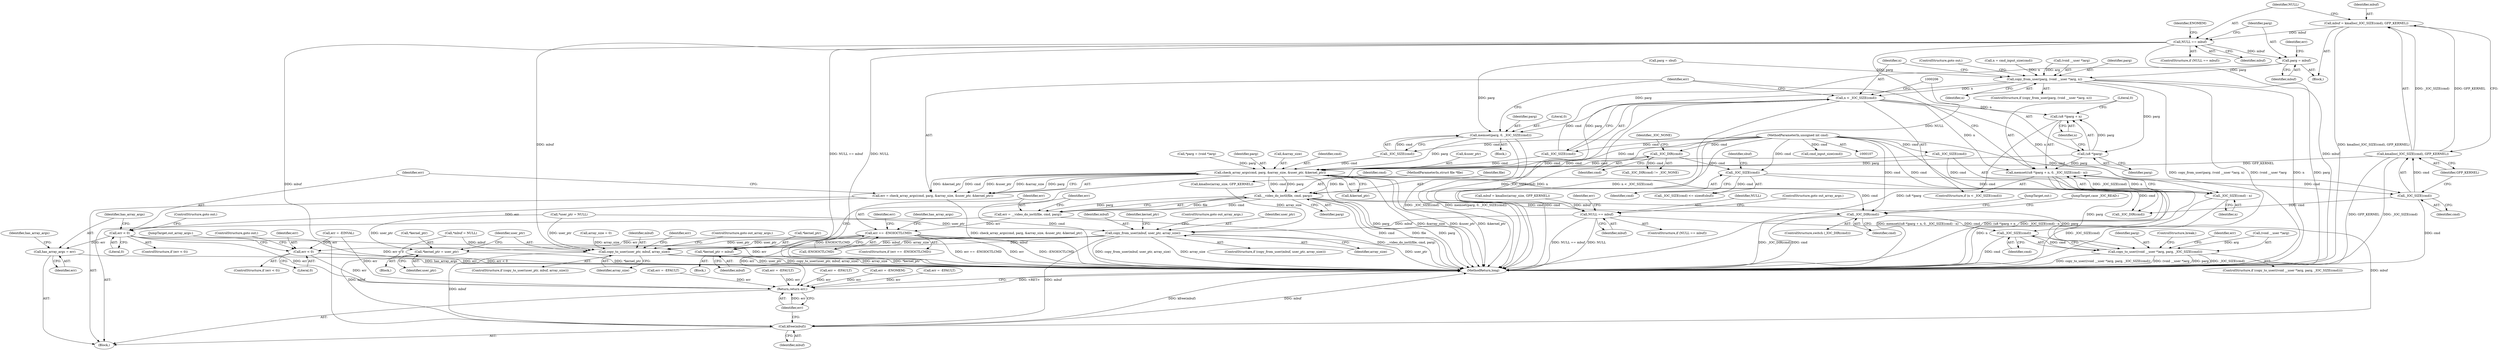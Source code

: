 digraph "1_linux_fc0a80798576f80ca10b3f6c9c7097f12fd1d64e@API" {
"1000159" [label="(Call,mbuf = kmalloc(_IOC_SIZE(cmd), GFP_KERNEL))"];
"1000161" [label="(Call,kmalloc(_IOC_SIZE(cmd), GFP_KERNEL))"];
"1000162" [label="(Call,_IOC_SIZE(cmd))"];
"1000149" [label="(Call,_IOC_SIZE(cmd))"];
"1000143" [label="(Call,_IOC_DIR(cmd))"];
"1000109" [label="(MethodParameterIn,unsigned int cmd)"];
"1000166" [label="(Call,NULL == mbuf)"];
"1000172" [label="(Call,parg = mbuf)"];
"1000191" [label="(Call,copy_from_user(parg, (void __user *)arg, n))"];
"1000199" [label="(Call,n < _IOC_SIZE(cmd))"];
"1000203" [label="(Call,memset((u8 *)parg + n, 0, _IOC_SIZE(cmd) - n))"];
"1000204" [label="(Call,(u8 *)parg + n)"];
"1000210" [label="(Call,_IOC_SIZE(cmd) - n)"];
"1000205" [label="(Call,(u8 *)parg)"];
"1000223" [label="(Call,check_array_args(cmd, parg, &array_size, &user_ptr, &kernel_ptr))"];
"1000221" [label="(Call,err = check_array_args(cmd, parg, &array_size, &user_ptr, &kernel_ptr))"];
"1000233" [label="(Call,err < 0)"];
"1000237" [label="(Call,has_array_args = err)"];
"1000330" [label="(Return,return err;)"];
"1000273" [label="(Call,__video_do_ioctl(file, cmd, parg))"];
"1000271" [label="(Call,err = __video_do_ioctl(file, cmd, parg))"];
"1000278" [label="(Call,err == -ENOIOCTLCMD)"];
"1000304" [label="(Call,err < 0)"];
"1000310" [label="(Call,_IOC_DIR(cmd))"];
"1000320" [label="(Call,_IOC_SIZE(cmd))"];
"1000315" [label="(Call,copy_to_user((void __user *)arg, parg, _IOC_SIZE(cmd)))"];
"1000216" [label="(Call,memset(parg, 0, _IOC_SIZE(cmd)))"];
"1000253" [label="(Call,NULL == mbuf)"];
"1000262" [label="(Call,copy_from_user(mbuf, user_ptr, array_size))"];
"1000267" [label="(Call,*kernel_ptr = mbuf)"];
"1000289" [label="(Call,*kernel_ptr = user_ptr)"];
"1000294" [label="(Call,copy_to_user(user_ptr, mbuf, array_size))"];
"1000328" [label="(Call,kfree(mbuf))"];
"1000204" [label="(Call,(u8 *)parg + n)"];
"1000225" [label="(Identifier,parg)"];
"1000276" [label="(Identifier,parg)"];
"1000172" [label="(Call,parg = mbuf)"];
"1000270" [label="(Identifier,mbuf)"];
"1000234" [label="(Identifier,err)"];
"1000130" [label="(Call,array_size = 0)"];
"1000268" [label="(Call,*kernel_ptr)"];
"1000162" [label="(Call,_IOC_SIZE(cmd))"];
"1000196" [label="(Identifier,n)"];
"1000248" [label="(Call,err = -ENOMEM)"];
"1000314" [label="(ControlStructure,if (copy_to_user((void __user *)arg, parg, _IOC_SIZE(cmd))))"];
"1000242" [label="(Block,)"];
"1000219" [label="(Call,_IOC_SIZE(cmd))"];
"1000175" [label="(Call,err = -EFAULT)"];
"1000271" [label="(Call,err = __video_do_ioctl(file, cmd, parg))"];
"1000198" [label="(ControlStructure,if (n < _IOC_SIZE(cmd)))"];
"1000176" [label="(Identifier,err)"];
"1000215" [label="(Block,)"];
"1000263" [label="(Identifier,mbuf)"];
"1000150" [label="(Identifier,cmd)"];
"1000280" [label="(Call,-ENOIOCTLCMD)"];
"1000253" [label="(Call,NULL == mbuf)"];
"1000188" [label="(Call,cmd_input_size(cmd))"];
"1000181" [label="(Call,_IOC_DIR(cmd))"];
"1000311" [label="(Identifier,cmd)"];
"1000321" [label="(Identifier,cmd)"];
"1000262" [label="(Call,copy_from_user(mbuf, user_ptr, array_size))"];
"1000256" [label="(ControlStructure,goto out_array_args;)"];
"1000226" [label="(Call,&array_size)"];
"1000275" [label="(Identifier,cmd)"];
"1000154" [label="(Call,parg = sbuf)"];
"1000224" [label="(Identifier,cmd)"];
"1000320" [label="(Call,_IOC_SIZE(cmd))"];
"1000152" [label="(Identifier,sbuf)"];
"1000243" [label="(Call,mbuf = kmalloc(array_size, GFP_KERNEL))"];
"1000316" [label="(Call,(void __user *)arg)"];
"1000165" [label="(ControlStructure,if (NULL == mbuf))"];
"1000309" [label="(ControlStructure,switch (_IOC_DIR(cmd)))"];
"1000331" [label="(Identifier,err)"];
"1000207" [label="(Identifier,parg)"];
"1000222" [label="(Identifier,err)"];
"1000279" [label="(Identifier,err)"];
"1000289" [label="(Call,*kernel_ptr = user_ptr)"];
"1000193" [label="(Call,(void __user *)arg)"];
"1000313" [label="(JumpTarget,case _IOC_READ:)"];
"1000216" [label="(Call,memset(parg, 0, _IOC_SIZE(cmd)))"];
"1000148" [label="(Call,_IOC_SIZE(cmd) <= sizeof(sbuf))"];
"1000239" [label="(Identifier,err)"];
"1000319" [label="(Identifier,parg)"];
"1000326" [label="(ControlStructure,break;)"];
"1000145" [label="(Identifier,_IOC_NONE)"];
"1000168" [label="(Identifier,mbuf)"];
"1000161" [label="(Call,kmalloc(_IOC_SIZE(cmd), GFP_KERNEL))"];
"1000304" [label="(Call,err < 0)"];
"1000111" [label="(Block,)"];
"1000269" [label="(Identifier,kernel_ptr)"];
"1000273" [label="(Call,__video_do_ioctl(file, cmd, parg))"];
"1000149" [label="(Call,_IOC_SIZE(cmd))"];
"1000315" [label="(Call,copy_to_user((void __user *)arg, parg, _IOC_SIZE(cmd)))"];
"1000267" [label="(Call,*kernel_ptr = mbuf)"];
"1000163" [label="(Identifier,cmd)"];
"1000108" [label="(MethodParameterIn,struct file *file)"];
"1000203" [label="(Call,memset((u8 *)parg + n, 0, _IOC_SIZE(cmd) - n))"];
"1000297" [label="(Identifier,array_size)"];
"1000328" [label="(Call,kfree(mbuf))"];
"1000191" [label="(Call,copy_from_user(parg, (void __user *)arg, n))"];
"1000327" [label="(JumpTarget,out:)"];
"1000295" [label="(Identifier,user_ptr)"];
"1000192" [label="(Identifier,parg)"];
"1000332" [label="(MethodReturn,long)"];
"1000278" [label="(Call,err == -ENOIOCTLCMD)"];
"1000228" [label="(Call,&user_ptr)"];
"1000236" [label="(ControlStructure,goto out;)"];
"1000230" [label="(Call,&kernel_ptr)"];
"1000277" [label="(ControlStructure,if (err == -ENOIOCTLCMD))"];
"1000233" [label="(Call,err < 0)"];
"1000294" [label="(Call,copy_to_user(user_ptr, mbuf, array_size))"];
"1000282" [label="(Call,err = -EINVAL)"];
"1000158" [label="(Block,)"];
"1000305" [label="(Identifier,err)"];
"1000292" [label="(Identifier,user_ptr)"];
"1000232" [label="(ControlStructure,if (err < 0))"];
"1000274" [label="(Identifier,file)"];
"1000218" [label="(Literal,0)"];
"1000164" [label="(Identifier,GFP_KERNEL)"];
"1000221" [label="(Call,err = check_array_args(cmd, parg, &array_size, &user_ptr, &kernel_ptr))"];
"1000245" [label="(Call,kmalloc(array_size, GFP_KERNEL))"];
"1000171" [label="(Identifier,ENOMEM)"];
"1000266" [label="(ControlStructure,goto out_array_args;)"];
"1000235" [label="(Literal,0)"];
"1000308" [label="(JumpTarget,out_array_args:)"];
"1000238" [label="(Identifier,has_array_args)"];
"1000118" [label="(Call,*parg = (void *)arg)"];
"1000200" [label="(Identifier,n)"];
"1000209" [label="(Literal,0)"];
"1000261" [label="(ControlStructure,if (copy_from_user(mbuf, user_ptr, array_size)))"];
"1000197" [label="(ControlStructure,goto out;)"];
"1000307" [label="(ControlStructure,goto out;)"];
"1000144" [label="(Identifier,cmd)"];
"1000264" [label="(Identifier,user_ptr)"];
"1000166" [label="(Call,NULL == mbuf)"];
"1000272" [label="(Identifier,err)"];
"1000143" [label="(Call,_IOC_DIR(cmd))"];
"1000186" [label="(Call,n = cmd_input_size(cmd))"];
"1000293" [label="(ControlStructure,if (copy_to_user(user_ptr, mbuf, array_size)))"];
"1000190" [label="(ControlStructure,if (copy_from_user(parg, (void __user *)arg, n)))"];
"1000258" [label="(Identifier,err)"];
"1000283" [label="(Identifier,err)"];
"1000306" [label="(Literal,0)"];
"1000160" [label="(Identifier,mbuf)"];
"1000241" [label="(Identifier,has_array_args)"];
"1000223" [label="(Call,check_array_args(cmd, parg, &array_size, &user_ptr, &kernel_ptr))"];
"1000208" [label="(Identifier,n)"];
"1000322" [label="(Call,err = -EFAULT)"];
"1000330" [label="(Return,return err;)"];
"1000211" [label="(Call,_IOC_SIZE(cmd))"];
"1000329" [label="(Identifier,mbuf)"];
"1000296" [label="(Identifier,mbuf)"];
"1000290" [label="(Call,*kernel_ptr)"];
"1000255" [label="(Identifier,mbuf)"];
"1000114" [label="(Call,*mbuf = NULL)"];
"1000201" [label="(Call,_IOC_SIZE(cmd))"];
"1000299" [label="(Identifier,err)"];
"1000310" [label="(Call,_IOC_DIR(cmd))"];
"1000298" [label="(Call,err = -EFAULT)"];
"1000265" [label="(Identifier,array_size)"];
"1000303" [label="(ControlStructure,if (err < 0))"];
"1000199" [label="(Call,n < _IOC_SIZE(cmd))"];
"1000205" [label="(Call,(u8 *)parg)"];
"1000323" [label="(Identifier,err)"];
"1000174" [label="(Identifier,mbuf)"];
"1000210" [label="(Call,_IOC_SIZE(cmd) - n)"];
"1000237" [label="(Call,has_array_args = err)"];
"1000142" [label="(Call,_IOC_DIR(cmd) != _IOC_NONE)"];
"1000159" [label="(Call,mbuf = kmalloc(_IOC_SIZE(cmd), GFP_KERNEL))"];
"1000213" [label="(Identifier,n)"];
"1000109" [label="(MethodParameterIn,unsigned int cmd)"];
"1000217" [label="(Identifier,parg)"];
"1000252" [label="(ControlStructure,if (NULL == mbuf))"];
"1000302" [label="(ControlStructure,goto out_array_args;)"];
"1000257" [label="(Call,err = -EFAULT)"];
"1000254" [label="(Identifier,NULL)"];
"1000173" [label="(Identifier,parg)"];
"1000287" [label="(Identifier,has_array_args)"];
"1000167" [label="(Identifier,NULL)"];
"1000288" [label="(Block,)"];
"1000134" [label="(Call,*user_ptr = NULL)"];
"1000159" -> "1000158"  [label="AST: "];
"1000159" -> "1000161"  [label="CFG: "];
"1000160" -> "1000159"  [label="AST: "];
"1000161" -> "1000159"  [label="AST: "];
"1000167" -> "1000159"  [label="CFG: "];
"1000159" -> "1000332"  [label="DDG: kmalloc(_IOC_SIZE(cmd), GFP_KERNEL)"];
"1000161" -> "1000159"  [label="DDG: _IOC_SIZE(cmd)"];
"1000161" -> "1000159"  [label="DDG: GFP_KERNEL"];
"1000159" -> "1000166"  [label="DDG: mbuf"];
"1000161" -> "1000164"  [label="CFG: "];
"1000162" -> "1000161"  [label="AST: "];
"1000164" -> "1000161"  [label="AST: "];
"1000161" -> "1000332"  [label="DDG: GFP_KERNEL"];
"1000161" -> "1000332"  [label="DDG: _IOC_SIZE(cmd)"];
"1000162" -> "1000161"  [label="DDG: cmd"];
"1000161" -> "1000245"  [label="DDG: GFP_KERNEL"];
"1000162" -> "1000163"  [label="CFG: "];
"1000163" -> "1000162"  [label="AST: "];
"1000164" -> "1000162"  [label="CFG: "];
"1000162" -> "1000332"  [label="DDG: cmd"];
"1000149" -> "1000162"  [label="DDG: cmd"];
"1000109" -> "1000162"  [label="DDG: cmd"];
"1000162" -> "1000181"  [label="DDG: cmd"];
"1000149" -> "1000148"  [label="AST: "];
"1000149" -> "1000150"  [label="CFG: "];
"1000150" -> "1000149"  [label="AST: "];
"1000152" -> "1000149"  [label="CFG: "];
"1000149" -> "1000148"  [label="DDG: cmd"];
"1000143" -> "1000149"  [label="DDG: cmd"];
"1000109" -> "1000149"  [label="DDG: cmd"];
"1000149" -> "1000181"  [label="DDG: cmd"];
"1000143" -> "1000142"  [label="AST: "];
"1000143" -> "1000144"  [label="CFG: "];
"1000144" -> "1000143"  [label="AST: "];
"1000145" -> "1000143"  [label="CFG: "];
"1000143" -> "1000142"  [label="DDG: cmd"];
"1000109" -> "1000143"  [label="DDG: cmd"];
"1000143" -> "1000223"  [label="DDG: cmd"];
"1000109" -> "1000107"  [label="AST: "];
"1000109" -> "1000332"  [label="DDG: cmd"];
"1000109" -> "1000181"  [label="DDG: cmd"];
"1000109" -> "1000188"  [label="DDG: cmd"];
"1000109" -> "1000201"  [label="DDG: cmd"];
"1000109" -> "1000211"  [label="DDG: cmd"];
"1000109" -> "1000219"  [label="DDG: cmd"];
"1000109" -> "1000223"  [label="DDG: cmd"];
"1000109" -> "1000273"  [label="DDG: cmd"];
"1000109" -> "1000310"  [label="DDG: cmd"];
"1000109" -> "1000320"  [label="DDG: cmd"];
"1000166" -> "1000165"  [label="AST: "];
"1000166" -> "1000168"  [label="CFG: "];
"1000167" -> "1000166"  [label="AST: "];
"1000168" -> "1000166"  [label="AST: "];
"1000171" -> "1000166"  [label="CFG: "];
"1000173" -> "1000166"  [label="CFG: "];
"1000166" -> "1000332"  [label="DDG: mbuf"];
"1000166" -> "1000332"  [label="DDG: NULL == mbuf"];
"1000166" -> "1000332"  [label="DDG: NULL"];
"1000166" -> "1000172"  [label="DDG: mbuf"];
"1000166" -> "1000253"  [label="DDG: NULL"];
"1000166" -> "1000294"  [label="DDG: mbuf"];
"1000166" -> "1000328"  [label="DDG: mbuf"];
"1000172" -> "1000158"  [label="AST: "];
"1000172" -> "1000174"  [label="CFG: "];
"1000173" -> "1000172"  [label="AST: "];
"1000174" -> "1000172"  [label="AST: "];
"1000176" -> "1000172"  [label="CFG: "];
"1000172" -> "1000191"  [label="DDG: parg"];
"1000172" -> "1000216"  [label="DDG: parg"];
"1000191" -> "1000190"  [label="AST: "];
"1000191" -> "1000196"  [label="CFG: "];
"1000192" -> "1000191"  [label="AST: "];
"1000193" -> "1000191"  [label="AST: "];
"1000196" -> "1000191"  [label="AST: "];
"1000197" -> "1000191"  [label="CFG: "];
"1000200" -> "1000191"  [label="CFG: "];
"1000191" -> "1000332"  [label="DDG: copy_from_user(parg, (void __user *)arg, n)"];
"1000191" -> "1000332"  [label="DDG: (void __user *)arg"];
"1000191" -> "1000332"  [label="DDG: n"];
"1000191" -> "1000332"  [label="DDG: parg"];
"1000154" -> "1000191"  [label="DDG: parg"];
"1000193" -> "1000191"  [label="DDG: arg"];
"1000186" -> "1000191"  [label="DDG: n"];
"1000191" -> "1000199"  [label="DDG: n"];
"1000191" -> "1000205"  [label="DDG: parg"];
"1000191" -> "1000223"  [label="DDG: parg"];
"1000199" -> "1000198"  [label="AST: "];
"1000199" -> "1000201"  [label="CFG: "];
"1000200" -> "1000199"  [label="AST: "];
"1000201" -> "1000199"  [label="AST: "];
"1000206" -> "1000199"  [label="CFG: "];
"1000222" -> "1000199"  [label="CFG: "];
"1000199" -> "1000332"  [label="DDG: _IOC_SIZE(cmd)"];
"1000199" -> "1000332"  [label="DDG: n"];
"1000199" -> "1000332"  [label="DDG: n < _IOC_SIZE(cmd)"];
"1000201" -> "1000199"  [label="DDG: cmd"];
"1000199" -> "1000203"  [label="DDG: n"];
"1000199" -> "1000204"  [label="DDG: n"];
"1000199" -> "1000210"  [label="DDG: n"];
"1000203" -> "1000198"  [label="AST: "];
"1000203" -> "1000210"  [label="CFG: "];
"1000204" -> "1000203"  [label="AST: "];
"1000209" -> "1000203"  [label="AST: "];
"1000210" -> "1000203"  [label="AST: "];
"1000222" -> "1000203"  [label="CFG: "];
"1000203" -> "1000332"  [label="DDG: _IOC_SIZE(cmd) - n"];
"1000203" -> "1000332"  [label="DDG: memset((u8 *)parg + n, 0, _IOC_SIZE(cmd) - n)"];
"1000203" -> "1000332"  [label="DDG: (u8 *)parg + n"];
"1000205" -> "1000203"  [label="DDG: parg"];
"1000210" -> "1000203"  [label="DDG: _IOC_SIZE(cmd)"];
"1000210" -> "1000203"  [label="DDG: n"];
"1000204" -> "1000208"  [label="CFG: "];
"1000205" -> "1000204"  [label="AST: "];
"1000208" -> "1000204"  [label="AST: "];
"1000209" -> "1000204"  [label="CFG: "];
"1000204" -> "1000332"  [label="DDG: (u8 *)parg"];
"1000205" -> "1000204"  [label="DDG: parg"];
"1000210" -> "1000213"  [label="CFG: "];
"1000211" -> "1000210"  [label="AST: "];
"1000213" -> "1000210"  [label="AST: "];
"1000210" -> "1000332"  [label="DDG: n"];
"1000210" -> "1000332"  [label="DDG: _IOC_SIZE(cmd)"];
"1000211" -> "1000210"  [label="DDG: cmd"];
"1000205" -> "1000207"  [label="CFG: "];
"1000206" -> "1000205"  [label="AST: "];
"1000207" -> "1000205"  [label="AST: "];
"1000208" -> "1000205"  [label="CFG: "];
"1000205" -> "1000223"  [label="DDG: parg"];
"1000223" -> "1000221"  [label="AST: "];
"1000223" -> "1000230"  [label="CFG: "];
"1000224" -> "1000223"  [label="AST: "];
"1000225" -> "1000223"  [label="AST: "];
"1000226" -> "1000223"  [label="AST: "];
"1000228" -> "1000223"  [label="AST: "];
"1000230" -> "1000223"  [label="AST: "];
"1000221" -> "1000223"  [label="CFG: "];
"1000223" -> "1000332"  [label="DDG: parg"];
"1000223" -> "1000332"  [label="DDG: &array_size"];
"1000223" -> "1000332"  [label="DDG: &user_ptr"];
"1000223" -> "1000332"  [label="DDG: &kernel_ptr"];
"1000223" -> "1000332"  [label="DDG: cmd"];
"1000223" -> "1000221"  [label="DDG: &user_ptr"];
"1000223" -> "1000221"  [label="DDG: &kernel_ptr"];
"1000223" -> "1000221"  [label="DDG: cmd"];
"1000223" -> "1000221"  [label="DDG: &array_size"];
"1000223" -> "1000221"  [label="DDG: parg"];
"1000211" -> "1000223"  [label="DDG: cmd"];
"1000219" -> "1000223"  [label="DDG: cmd"];
"1000201" -> "1000223"  [label="DDG: cmd"];
"1000216" -> "1000223"  [label="DDG: parg"];
"1000118" -> "1000223"  [label="DDG: parg"];
"1000223" -> "1000273"  [label="DDG: cmd"];
"1000223" -> "1000273"  [label="DDG: parg"];
"1000223" -> "1000310"  [label="DDG: cmd"];
"1000223" -> "1000315"  [label="DDG: parg"];
"1000221" -> "1000111"  [label="AST: "];
"1000222" -> "1000221"  [label="AST: "];
"1000234" -> "1000221"  [label="CFG: "];
"1000221" -> "1000332"  [label="DDG: check_array_args(cmd, parg, &array_size, &user_ptr, &kernel_ptr)"];
"1000221" -> "1000233"  [label="DDG: err"];
"1000233" -> "1000232"  [label="AST: "];
"1000233" -> "1000235"  [label="CFG: "];
"1000234" -> "1000233"  [label="AST: "];
"1000235" -> "1000233"  [label="AST: "];
"1000236" -> "1000233"  [label="CFG: "];
"1000238" -> "1000233"  [label="CFG: "];
"1000233" -> "1000332"  [label="DDG: err < 0"];
"1000233" -> "1000332"  [label="DDG: err"];
"1000233" -> "1000237"  [label="DDG: err"];
"1000233" -> "1000330"  [label="DDG: err"];
"1000237" -> "1000111"  [label="AST: "];
"1000237" -> "1000239"  [label="CFG: "];
"1000238" -> "1000237"  [label="AST: "];
"1000239" -> "1000237"  [label="AST: "];
"1000241" -> "1000237"  [label="CFG: "];
"1000237" -> "1000332"  [label="DDG: has_array_args"];
"1000330" -> "1000111"  [label="AST: "];
"1000330" -> "1000331"  [label="CFG: "];
"1000331" -> "1000330"  [label="AST: "];
"1000332" -> "1000330"  [label="CFG: "];
"1000330" -> "1000332"  [label="DDG: <RET>"];
"1000331" -> "1000330"  [label="DDG: err"];
"1000298" -> "1000330"  [label="DDG: err"];
"1000304" -> "1000330"  [label="DDG: err"];
"1000322" -> "1000330"  [label="DDG: err"];
"1000282" -> "1000330"  [label="DDG: err"];
"1000278" -> "1000330"  [label="DDG: err"];
"1000248" -> "1000330"  [label="DDG: err"];
"1000257" -> "1000330"  [label="DDG: err"];
"1000175" -> "1000330"  [label="DDG: err"];
"1000273" -> "1000271"  [label="AST: "];
"1000273" -> "1000276"  [label="CFG: "];
"1000274" -> "1000273"  [label="AST: "];
"1000275" -> "1000273"  [label="AST: "];
"1000276" -> "1000273"  [label="AST: "];
"1000271" -> "1000273"  [label="CFG: "];
"1000273" -> "1000332"  [label="DDG: cmd"];
"1000273" -> "1000332"  [label="DDG: file"];
"1000273" -> "1000332"  [label="DDG: parg"];
"1000273" -> "1000271"  [label="DDG: file"];
"1000273" -> "1000271"  [label="DDG: cmd"];
"1000273" -> "1000271"  [label="DDG: parg"];
"1000108" -> "1000273"  [label="DDG: file"];
"1000273" -> "1000310"  [label="DDG: cmd"];
"1000273" -> "1000315"  [label="DDG: parg"];
"1000271" -> "1000111"  [label="AST: "];
"1000272" -> "1000271"  [label="AST: "];
"1000279" -> "1000271"  [label="CFG: "];
"1000271" -> "1000332"  [label="DDG: __video_do_ioctl(file, cmd, parg)"];
"1000271" -> "1000278"  [label="DDG: err"];
"1000278" -> "1000277"  [label="AST: "];
"1000278" -> "1000280"  [label="CFG: "];
"1000279" -> "1000278"  [label="AST: "];
"1000280" -> "1000278"  [label="AST: "];
"1000283" -> "1000278"  [label="CFG: "];
"1000287" -> "1000278"  [label="CFG: "];
"1000278" -> "1000332"  [label="DDG: -ENOIOCTLCMD"];
"1000278" -> "1000332"  [label="DDG: err == -ENOIOCTLCMD"];
"1000278" -> "1000332"  [label="DDG: err"];
"1000280" -> "1000278"  [label="DDG: ENOIOCTLCMD"];
"1000278" -> "1000304"  [label="DDG: err"];
"1000304" -> "1000303"  [label="AST: "];
"1000304" -> "1000306"  [label="CFG: "];
"1000305" -> "1000304"  [label="AST: "];
"1000306" -> "1000304"  [label="AST: "];
"1000307" -> "1000304"  [label="CFG: "];
"1000308" -> "1000304"  [label="CFG: "];
"1000304" -> "1000332"  [label="DDG: err < 0"];
"1000304" -> "1000332"  [label="DDG: err"];
"1000282" -> "1000304"  [label="DDG: err"];
"1000310" -> "1000309"  [label="AST: "];
"1000310" -> "1000311"  [label="CFG: "];
"1000311" -> "1000310"  [label="AST: "];
"1000313" -> "1000310"  [label="CFG: "];
"1000327" -> "1000310"  [label="CFG: "];
"1000310" -> "1000332"  [label="DDG: _IOC_DIR(cmd)"];
"1000310" -> "1000332"  [label="DDG: cmd"];
"1000310" -> "1000320"  [label="DDG: cmd"];
"1000320" -> "1000315"  [label="AST: "];
"1000320" -> "1000321"  [label="CFG: "];
"1000321" -> "1000320"  [label="AST: "];
"1000315" -> "1000320"  [label="CFG: "];
"1000320" -> "1000332"  [label="DDG: cmd"];
"1000320" -> "1000315"  [label="DDG: cmd"];
"1000315" -> "1000314"  [label="AST: "];
"1000316" -> "1000315"  [label="AST: "];
"1000319" -> "1000315"  [label="AST: "];
"1000323" -> "1000315"  [label="CFG: "];
"1000326" -> "1000315"  [label="CFG: "];
"1000315" -> "1000332"  [label="DDG: copy_to_user((void __user *)arg, parg, _IOC_SIZE(cmd))"];
"1000315" -> "1000332"  [label="DDG: (void __user *)arg"];
"1000315" -> "1000332"  [label="DDG: parg"];
"1000315" -> "1000332"  [label="DDG: _IOC_SIZE(cmd)"];
"1000316" -> "1000315"  [label="DDG: arg"];
"1000216" -> "1000215"  [label="AST: "];
"1000216" -> "1000219"  [label="CFG: "];
"1000217" -> "1000216"  [label="AST: "];
"1000218" -> "1000216"  [label="AST: "];
"1000219" -> "1000216"  [label="AST: "];
"1000222" -> "1000216"  [label="CFG: "];
"1000216" -> "1000332"  [label="DDG: memset(parg, 0, _IOC_SIZE(cmd))"];
"1000216" -> "1000332"  [label="DDG: _IOC_SIZE(cmd)"];
"1000154" -> "1000216"  [label="DDG: parg"];
"1000219" -> "1000216"  [label="DDG: cmd"];
"1000253" -> "1000252"  [label="AST: "];
"1000253" -> "1000255"  [label="CFG: "];
"1000254" -> "1000253"  [label="AST: "];
"1000255" -> "1000253"  [label="AST: "];
"1000256" -> "1000253"  [label="CFG: "];
"1000258" -> "1000253"  [label="CFG: "];
"1000253" -> "1000332"  [label="DDG: NULL == mbuf"];
"1000253" -> "1000332"  [label="DDG: NULL"];
"1000243" -> "1000253"  [label="DDG: mbuf"];
"1000253" -> "1000262"  [label="DDG: mbuf"];
"1000253" -> "1000328"  [label="DDG: mbuf"];
"1000262" -> "1000261"  [label="AST: "];
"1000262" -> "1000265"  [label="CFG: "];
"1000263" -> "1000262"  [label="AST: "];
"1000264" -> "1000262"  [label="AST: "];
"1000265" -> "1000262"  [label="AST: "];
"1000266" -> "1000262"  [label="CFG: "];
"1000269" -> "1000262"  [label="CFG: "];
"1000262" -> "1000332"  [label="DDG: array_size"];
"1000262" -> "1000332"  [label="DDG: user_ptr"];
"1000262" -> "1000332"  [label="DDG: copy_from_user(mbuf, user_ptr, array_size)"];
"1000134" -> "1000262"  [label="DDG: user_ptr"];
"1000245" -> "1000262"  [label="DDG: array_size"];
"1000262" -> "1000267"  [label="DDG: mbuf"];
"1000262" -> "1000289"  [label="DDG: user_ptr"];
"1000262" -> "1000294"  [label="DDG: user_ptr"];
"1000262" -> "1000294"  [label="DDG: mbuf"];
"1000262" -> "1000294"  [label="DDG: array_size"];
"1000262" -> "1000328"  [label="DDG: mbuf"];
"1000267" -> "1000242"  [label="AST: "];
"1000267" -> "1000270"  [label="CFG: "];
"1000268" -> "1000267"  [label="AST: "];
"1000270" -> "1000267"  [label="AST: "];
"1000272" -> "1000267"  [label="CFG: "];
"1000267" -> "1000332"  [label="DDG: *kernel_ptr"];
"1000289" -> "1000288"  [label="AST: "];
"1000289" -> "1000292"  [label="CFG: "];
"1000290" -> "1000289"  [label="AST: "];
"1000292" -> "1000289"  [label="AST: "];
"1000295" -> "1000289"  [label="CFG: "];
"1000289" -> "1000332"  [label="DDG: *kernel_ptr"];
"1000134" -> "1000289"  [label="DDG: user_ptr"];
"1000294" -> "1000293"  [label="AST: "];
"1000294" -> "1000297"  [label="CFG: "];
"1000295" -> "1000294"  [label="AST: "];
"1000296" -> "1000294"  [label="AST: "];
"1000297" -> "1000294"  [label="AST: "];
"1000299" -> "1000294"  [label="CFG: "];
"1000302" -> "1000294"  [label="CFG: "];
"1000294" -> "1000332"  [label="DDG: copy_to_user(user_ptr, mbuf, array_size)"];
"1000294" -> "1000332"  [label="DDG: array_size"];
"1000294" -> "1000332"  [label="DDG: user_ptr"];
"1000134" -> "1000294"  [label="DDG: user_ptr"];
"1000114" -> "1000294"  [label="DDG: mbuf"];
"1000130" -> "1000294"  [label="DDG: array_size"];
"1000294" -> "1000328"  [label="DDG: mbuf"];
"1000328" -> "1000111"  [label="AST: "];
"1000328" -> "1000329"  [label="CFG: "];
"1000329" -> "1000328"  [label="AST: "];
"1000331" -> "1000328"  [label="CFG: "];
"1000328" -> "1000332"  [label="DDG: kfree(mbuf)"];
"1000328" -> "1000332"  [label="DDG: mbuf"];
"1000114" -> "1000328"  [label="DDG: mbuf"];
}
